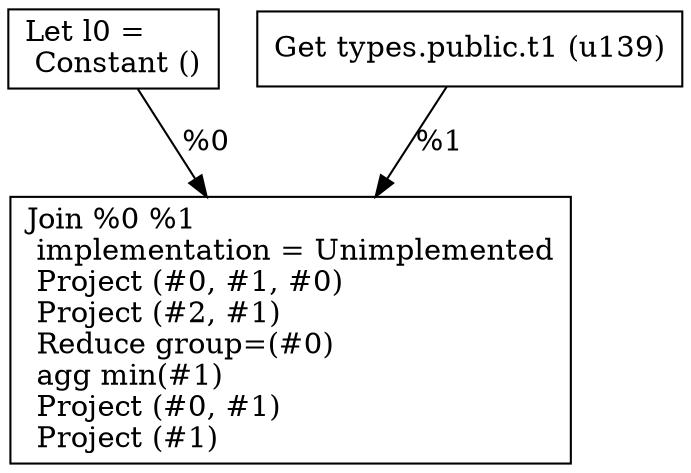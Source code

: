 digraph G {
    node0 [shape = record, label="Let l0 =\l Constant ()\l"]
    node1 [shape = record, label=" Get types.public.t1 (u139)\l"]
    node2 [shape = record, label=" Join %0 %1\l  implementation = Unimplemented\l Project (#0, #1, #0)\l Project (#2, #1)\l Reduce group=(#0)\l  agg min(#1)\l Project (#0, #1)\l Project (#1)\l"]
    node1 -> node2 [label = "%1\l"]
    node0 -> node2 [label = "%0\l"]
}
